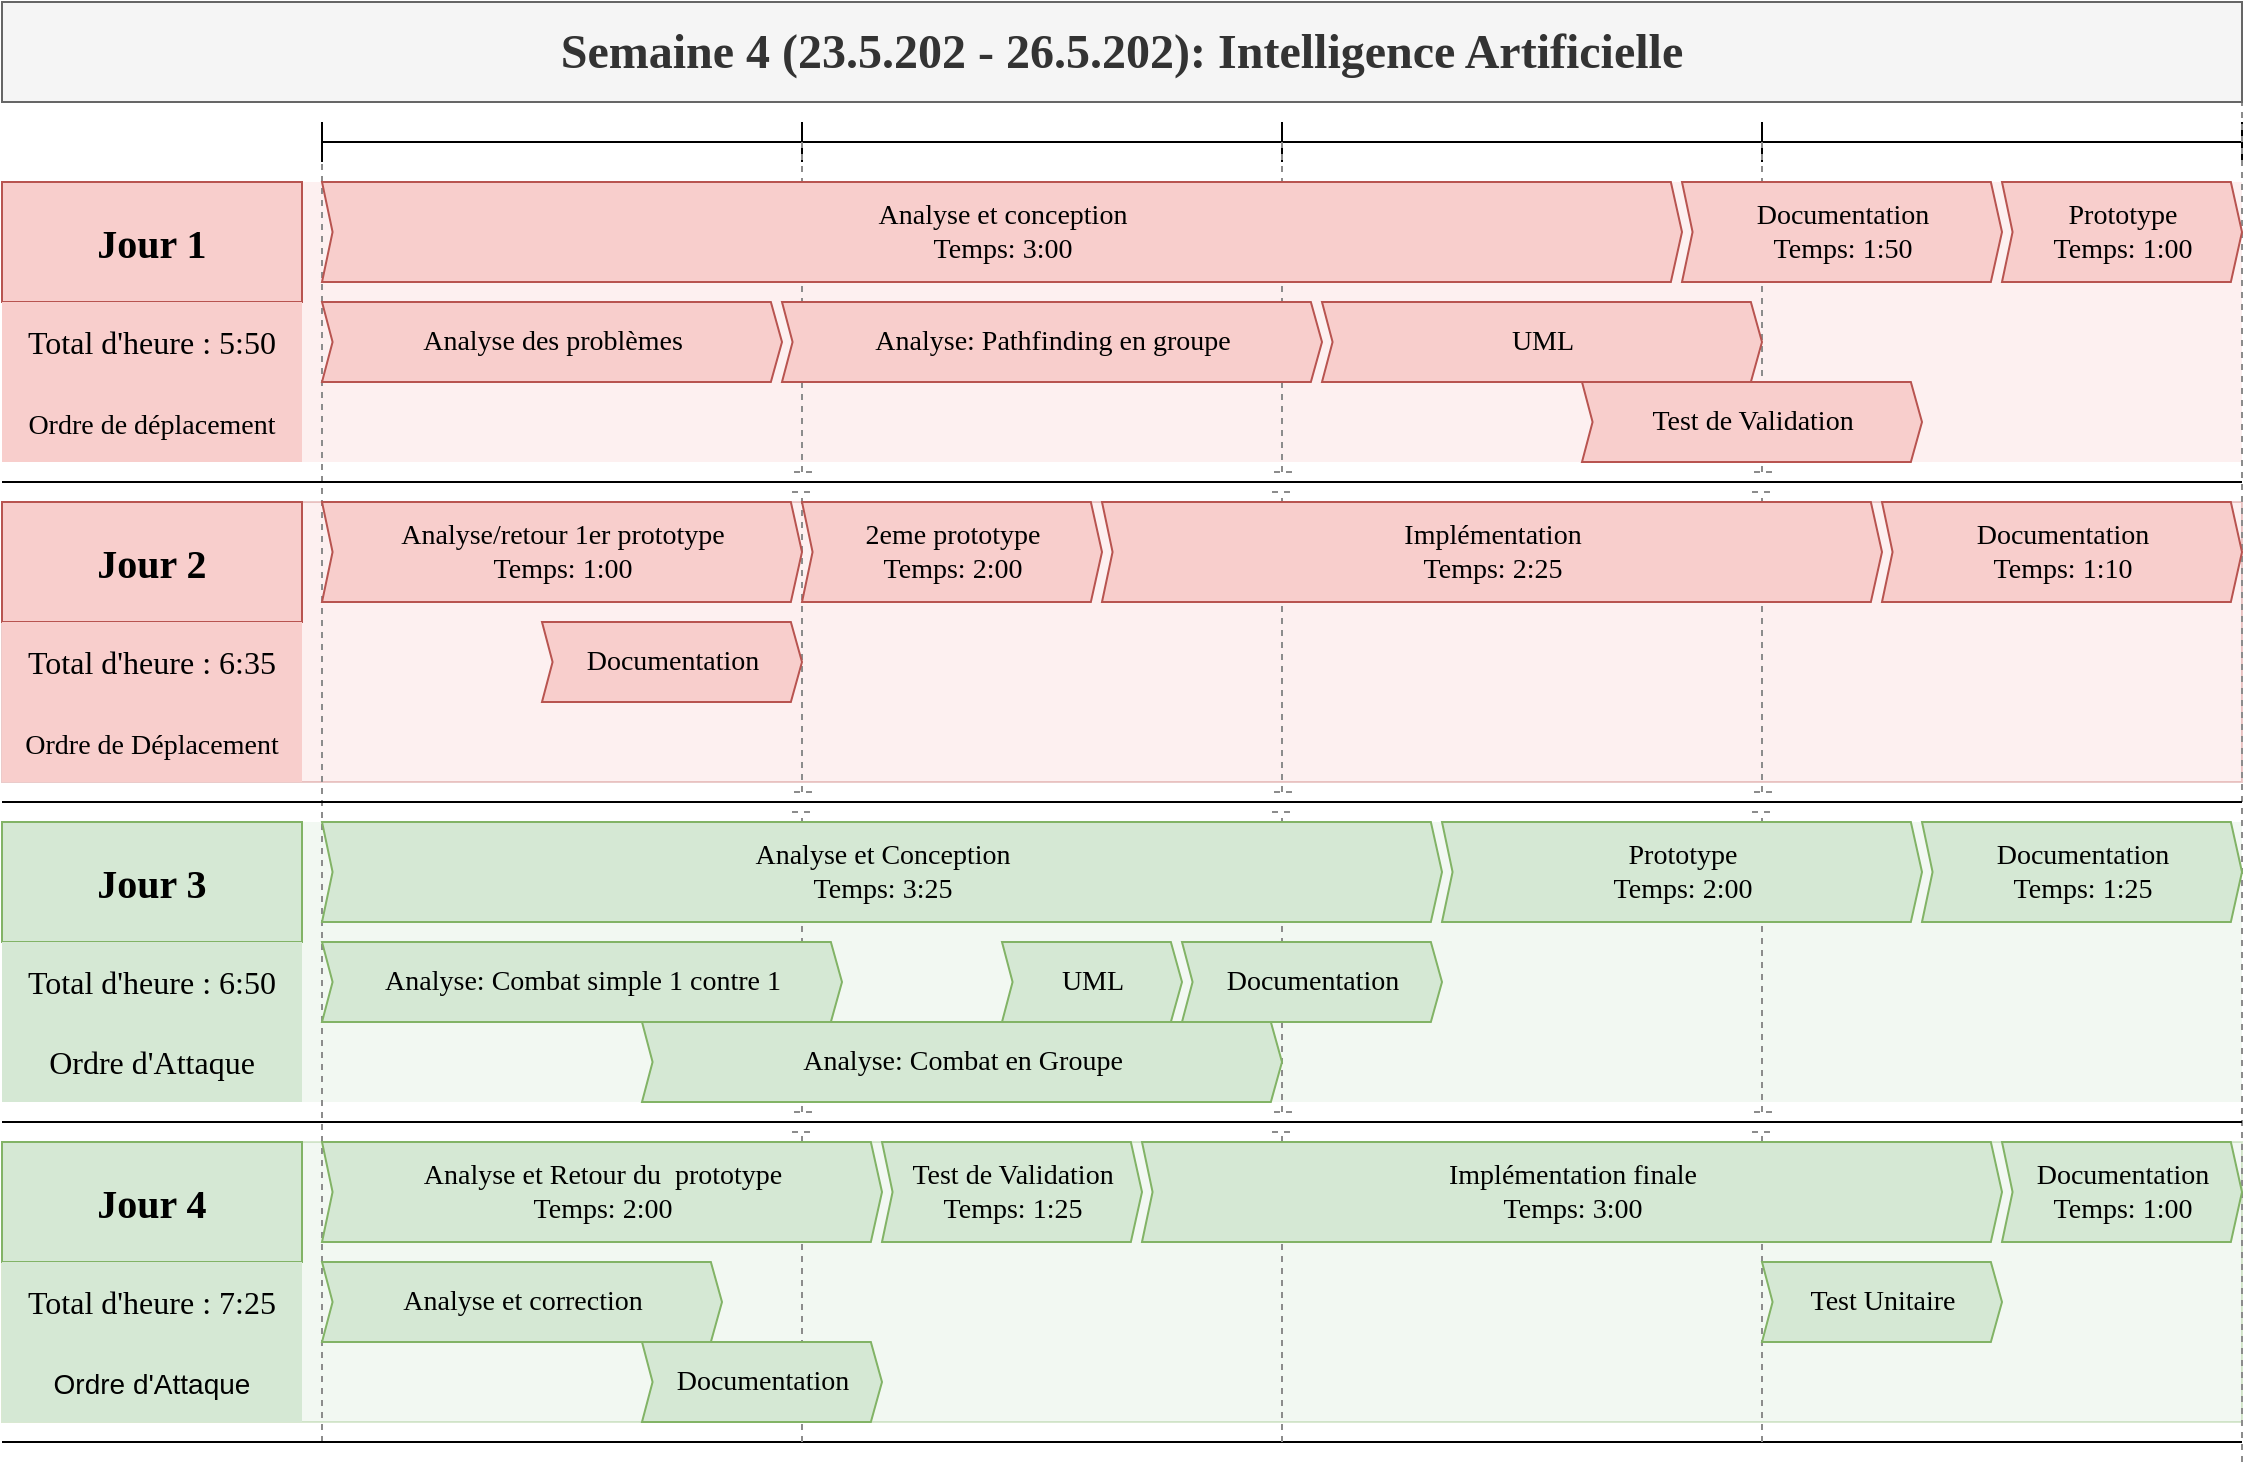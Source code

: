 <mxfile>
    <diagram id="AmbIO0eNBSl3mJiWK7nr" name="Page-1">
        <mxGraphModel dx="1374" dy="753" grid="0" gridSize="10" guides="1" tooltips="1" connect="1" arrows="1" fold="1" page="1" pageScale="1" pageWidth="1169" pageHeight="827" math="0" shadow="0">
            <root>
                <mxCell id="0"/>
                <mxCell id="131" value="BackGroundLayer" style="" parent="0"/>
                <mxCell id="132" value="" style="rounded=0;whiteSpace=wrap;html=1;fontFamily=Times New Roman;fontSize=16;gradientDirection=east;fillColor=#d5e8d4;strokeColor=#82b366;opacity=30;" parent="131" vertex="1">
                    <mxGeometry x="40" y="650" width="1120" height="140" as="geometry"/>
                </mxCell>
                <mxCell id="133" value="" style="rounded=0;whiteSpace=wrap;html=1;fontFamily=Times New Roman;fontSize=16;gradientDirection=east;fillColor=#d5e8d4;strokeColor=none;opacity=30;" parent="131" vertex="1">
                    <mxGeometry x="40" y="490" width="1120" height="140" as="geometry"/>
                </mxCell>
                <mxCell id="134" value="" style="rounded=0;whiteSpace=wrap;html=1;fontFamily=Times New Roman;fontSize=16;gradientDirection=east;fillColor=#f8cecc;strokeColor=#b85450;opacity=30;" parent="131" vertex="1">
                    <mxGeometry x="40" y="330" width="1120" height="140" as="geometry"/>
                </mxCell>
                <mxCell id="135" value="" style="rounded=0;whiteSpace=wrap;html=1;fontFamily=Times New Roman;fontSize=16;gradientDirection=east;fillColor=#f8cecc;strokeColor=none;opacity=30;" parent="131" vertex="1">
                    <mxGeometry x="40" y="170" width="1120" height="140" as="geometry"/>
                </mxCell>
                <mxCell id="1" style="" parent="0"/>
                <mxCell id="24" value="" style="shape=crossbar;whiteSpace=wrap;html=1;rounded=1;" parent="1" vertex="1">
                    <mxGeometry x="920" y="140" width="240" height="20" as="geometry"/>
                </mxCell>
                <mxCell id="33" value="" style="endArrow=none;dashed=1;html=1;rounded=0;sourcePerimeterSpacing=0;jumpStyle=line;jumpSize=10;entryX=0;entryY=0.5;entryDx=0;entryDy=0;entryPerimeter=0;strokeWidth=1;strokeColor=#8C8C8C;startSize=6;endSize=6;" parent="1" target="56" edge="1">
                    <mxGeometry width="50" height="50" relative="1" as="geometry">
                        <mxPoint x="200" y="800" as="sourcePoint"/>
                        <mxPoint x="199" y="110" as="targetPoint"/>
                    </mxGeometry>
                </mxCell>
                <mxCell id="36" value="" style="endArrow=none;dashed=1;html=1;rounded=0;sourcePerimeterSpacing=0;jumpStyle=line;jumpSize=10;strokeWidth=1;strokeColor=#8C8C8C;startSize=6;endSize=6;" parent="1" edge="1">
                    <mxGeometry width="50" height="50" relative="1" as="geometry">
                        <mxPoint x="1160" y="810" as="sourcePoint"/>
                        <mxPoint x="1160" y="100" as="targetPoint"/>
                    </mxGeometry>
                </mxCell>
                <mxCell id="42" value="" style="endArrow=none;html=1;" parent="1" edge="1">
                    <mxGeometry width="50" height="50" relative="1" as="geometry">
                        <mxPoint x="40" y="320" as="sourcePoint"/>
                        <mxPoint x="1160" y="320" as="targetPoint"/>
                    </mxGeometry>
                </mxCell>
                <mxCell id="43" value="" style="endArrow=none;html=1;" parent="1" edge="1">
                    <mxGeometry width="50" height="50" relative="1" as="geometry">
                        <mxPoint x="40" y="480" as="sourcePoint"/>
                        <mxPoint x="1160" y="480" as="targetPoint"/>
                    </mxGeometry>
                </mxCell>
                <mxCell id="44" value="" style="endArrow=none;html=1;" parent="1" edge="1">
                    <mxGeometry width="50" height="50" relative="1" as="geometry">
                        <mxPoint x="40" y="640" as="sourcePoint"/>
                        <mxPoint x="1160" y="640" as="targetPoint"/>
                    </mxGeometry>
                </mxCell>
                <mxCell id="50" value="" style="shape=crossbar;whiteSpace=wrap;html=1;rounded=1;" parent="1" vertex="1">
                    <mxGeometry x="680" y="140" width="240" height="20" as="geometry"/>
                </mxCell>
                <mxCell id="55" value="" style="shape=crossbar;whiteSpace=wrap;html=1;rounded=1;" parent="1" vertex="1">
                    <mxGeometry x="440" y="140" width="240" height="20" as="geometry"/>
                </mxCell>
                <mxCell id="56" value="" style="shape=crossbar;whiteSpace=wrap;html=1;rounded=1;" parent="1" vertex="1">
                    <mxGeometry x="200" y="140" width="240" height="20" as="geometry"/>
                </mxCell>
                <mxCell id="103" value="" style="endArrow=none;html=1;" parent="1" edge="1">
                    <mxGeometry width="50" height="50" relative="1" as="geometry">
                        <mxPoint x="40" y="800" as="sourcePoint"/>
                        <mxPoint x="1160" y="800" as="targetPoint"/>
                    </mxGeometry>
                </mxCell>
                <mxCell id="122" value="" style="endArrow=none;dashed=1;html=1;rounded=0;sourcePerimeterSpacing=0;jumpStyle=line;jumpSize=10;entryX=1;entryY=0.5;entryDx=0;entryDy=0;entryPerimeter=0;strokeWidth=1;strokeColor=#8C8C8C;startSize=6;endSize=6;" parent="1" target="56" edge="1">
                    <mxGeometry width="50" height="50" relative="1" as="geometry">
                        <mxPoint x="440" y="800" as="sourcePoint"/>
                        <mxPoint x="440" y="110" as="targetPoint"/>
                    </mxGeometry>
                </mxCell>
                <mxCell id="125" value="" style="endArrow=none;dashed=1;html=1;rounded=0;sourcePerimeterSpacing=0;jumpStyle=line;jumpSize=10;strokeWidth=1;strokeColor=#8C8C8C;startSize=6;endSize=6;entryX=1;entryY=0.5;entryDx=0;entryDy=0;entryPerimeter=0;" parent="1" target="55" edge="1">
                    <mxGeometry width="50" height="50" relative="1" as="geometry">
                        <mxPoint x="680" y="800" as="sourcePoint"/>
                        <mxPoint x="690" y="170" as="targetPoint"/>
                    </mxGeometry>
                </mxCell>
                <mxCell id="126" value="Jour 3" style="rounded=0;whiteSpace=wrap;html=1;fillColor=#d5e8d4;strokeColor=#82b366;fontSize=20;fontStyle=1;fontFamily=Times New Roman;" parent="1" vertex="1">
                    <mxGeometry x="40" y="490" width="150" height="60" as="geometry"/>
                </mxCell>
                <mxCell id="153" value="" style="endArrow=none;dashed=1;html=1;rounded=0;sourcePerimeterSpacing=0;jumpStyle=line;jumpSize=10;strokeWidth=1;strokeColor=#8C8C8C;startSize=6;endSize=6;entryX=1;entryY=0.5;entryDx=0;entryDy=0;entryPerimeter=0;" parent="1" target="50" edge="1">
                    <mxGeometry width="50" height="50" relative="1" as="geometry">
                        <mxPoint x="920" y="800" as="sourcePoint"/>
                        <mxPoint x="690" y="170" as="targetPoint"/>
                    </mxGeometry>
                </mxCell>
                <mxCell id="17" value="Objects" style="" parent="0"/>
                <mxCell id="86" value="Analyse et Conception&lt;br&gt;Temps: 3:25" style="html=1;shape=mxgraph.infographic.ribbonSimple;notch1=5.29;notch2=5.57;align=center;verticalAlign=middle;fontSize=14;fontStyle=0;fillColor=#d5e8d4;strokeColor=#82b366;fontFamily=Times New Roman;" parent="17" vertex="1">
                    <mxGeometry x="200" y="490" width="560" height="50" as="geometry"/>
                </mxCell>
                <mxCell id="87" value="Total d'heure : 6:50" style="rounded=0;whiteSpace=wrap;html=1;fillColor=#d5e8d4;strokeColor=none;fontSize=16;fontFamily=Times New Roman;" parent="17" vertex="1">
                    <mxGeometry x="40" y="550" width="150" height="40" as="geometry"/>
                </mxCell>
                <mxCell id="88" value="Analyse: Combat simple 1 contre 1" style="html=1;shape=mxgraph.infographic.ribbonSimple;notch1=5.29;notch2=5.57;align=center;verticalAlign=middle;fontSize=14;fontStyle=0;fillColor=#d5e8d4;strokeColor=#82b366;fontFamily=Times New Roman;" parent="17" vertex="1">
                    <mxGeometry x="200" y="550" width="260" height="40" as="geometry"/>
                </mxCell>
                <mxCell id="90" value="UML" style="html=1;shape=mxgraph.infographic.ribbonSimple;notch1=5.29;notch2=5.57;align=center;verticalAlign=middle;fontSize=14;fontStyle=0;fillColor=#d5e8d4;strokeColor=#82b366;fontFamily=Times New Roman;" parent="17" vertex="1">
                    <mxGeometry x="540" y="550" width="90" height="40" as="geometry"/>
                </mxCell>
                <mxCell id="92" value="Implémentation&lt;br&gt;Temps: 2:25" style="html=1;shape=mxgraph.infographic.ribbonSimple;notch1=5.29;notch2=5.57;align=center;verticalAlign=middle;fontSize=14;fontStyle=0;fillColor=#f8cecc;strokeColor=#b85450;fontFamily=Times New Roman;" parent="17" vertex="1">
                    <mxGeometry x="590" y="330" width="390" height="50" as="geometry"/>
                </mxCell>
                <mxCell id="94" value="Documentation&lt;br&gt;Temps: 1:10" style="html=1;shape=mxgraph.infographic.ribbonSimple;notch1=5.29;notch2=5.57;align=center;verticalAlign=middle;fontSize=14;fontStyle=0;fillColor=#f8cecc;strokeColor=#b85450;gradientDirection=east;fontFamily=Times New Roman;" parent="17" vertex="1">
                    <mxGeometry x="980" y="330" width="180" height="50" as="geometry"/>
                </mxCell>
                <mxCell id="95" value="Analyse/retour 1er prototype&lt;br&gt;Temps: 1:00" style="html=1;shape=mxgraph.infographic.ribbonSimple;notch1=5.29;notch2=5.57;align=center;verticalAlign=middle;fontSize=14;fontStyle=0;fillColor=#f8cecc;strokeColor=#b85450;fontFamily=Times New Roman;" parent="17" vertex="1">
                    <mxGeometry x="200" y="330" width="240" height="50" as="geometry"/>
                </mxCell>
                <mxCell id="101" value="Documentation&lt;br&gt;Temps: 1:25" style="html=1;shape=mxgraph.infographic.ribbonSimple;notch1=5.29;notch2=5.57;align=center;verticalAlign=middle;fontSize=14;fontStyle=0;fillColor=#d5e8d4;strokeColor=#82b366;fontFamily=Times New Roman;" parent="17" vertex="1">
                    <mxGeometry x="1000" y="490" width="160" height="50" as="geometry"/>
                </mxCell>
                <mxCell id="106" value="Analyse et Retour du&amp;nbsp; prototype&lt;br&gt;Temps: 2:00" style="html=1;shape=mxgraph.infographic.ribbonSimple;notch1=5.29;notch2=5.57;align=center;verticalAlign=middle;fontSize=14;fontStyle=0;fillColor=#d5e8d4;strokeColor=#82b366;fontFamily=Times New Roman;" parent="17" vertex="1">
                    <mxGeometry x="200" y="650" width="280" height="50" as="geometry"/>
                </mxCell>
                <mxCell id="110" value="Documentation" style="html=1;shape=mxgraph.infographic.ribbonSimple;notch1=5.29;notch2=5.57;align=center;verticalAlign=middle;fontSize=14;fontStyle=0;fillColor=#f8cecc;strokeColor=#b85450;fontFamily=Times New Roman;" parent="17" vertex="1">
                    <mxGeometry x="310" y="390" width="130" height="40" as="geometry"/>
                </mxCell>
                <mxCell id="113" value="Implémentation finale&lt;br&gt;Temps: 3:00" style="html=1;shape=mxgraph.infographic.ribbonSimple;notch1=5.29;notch2=5.57;align=center;verticalAlign=middle;fontSize=14;fontStyle=0;fillColor=#d5e8d4;strokeColor=#82b366;fontFamily=Times New Roman;" parent="17" vertex="1">
                    <mxGeometry x="610" y="650" width="430" height="50" as="geometry"/>
                </mxCell>
                <mxCell id="115" value="Documentation&lt;br&gt;Temps: 1:00" style="html=1;shape=mxgraph.infographic.ribbonSimple;notch1=5.29;notch2=5.57;align=center;verticalAlign=middle;fontSize=14;fontStyle=0;fillColor=#d5e8d4;strokeColor=#82b366;fontFamily=Times New Roman;" parent="17" vertex="1">
                    <mxGeometry x="1040" y="650" width="120" height="50" as="geometry"/>
                </mxCell>
                <mxCell id="118" value="Analyse et conception&lt;br&gt;Temps: 3:00" style="html=1;shape=mxgraph.infographic.ribbonSimple;notch1=5.29;notch2=5.57;align=center;verticalAlign=middle;fontSize=14;fontStyle=0;fillColor=#f8cecc;strokeColor=#b85450;fontFamily=Times New Roman;" parent="17" vertex="1">
                    <mxGeometry x="200" y="170" width="680" height="50" as="geometry"/>
                </mxCell>
                <mxCell id="120" value="Analyse: Pathfinding en groupe" style="html=1;shape=mxgraph.infographic.ribbonSimple;notch1=5.29;notch2=5.57;align=center;verticalAlign=middle;fontSize=14;fontStyle=0;fillColor=#f8cecc;strokeColor=#b85450;fontFamily=Times New Roman;" parent="17" vertex="1">
                    <mxGeometry x="430" y="230" width="270" height="40" as="geometry"/>
                </mxCell>
                <mxCell id="123" value="Semaine 4 (23.5.202 - 26.5.202): Intelligence Artificielle" style="rounded=0;whiteSpace=wrap;html=1;fillColor=#f5f5f5;strokeColor=#666666;fontSize=24;fontStyle=1;fontColor=#333333;fontFamily=Times New Roman;" parent="17" vertex="1">
                    <mxGeometry x="40" y="80" width="1120" height="50" as="geometry"/>
                </mxCell>
                <mxCell id="128" value="Jour 4" style="rounded=0;whiteSpace=wrap;html=1;fillColor=#d5e8d4;strokeColor=#82b366;fontSize=20;fontStyle=1;fontFamily=Times New Roman;" parent="17" vertex="1">
                    <mxGeometry x="40" y="650" width="150" height="60" as="geometry"/>
                </mxCell>
                <mxCell id="129" value="&lt;span style=&quot;font-family: &amp;#34;helvetica&amp;#34; ; font-size: 14px&quot;&gt;Ordre d'Attaque&lt;/span&gt;" style="rounded=0;whiteSpace=wrap;html=1;fillColor=#d5e8d4;strokeColor=none;fontSize=16;fontFamily=Times New Roman;" parent="17" vertex="1">
                    <mxGeometry x="40" y="750" width="150" height="40" as="geometry"/>
                </mxCell>
                <mxCell id="130" value="Total d'heure : 7:25" style="rounded=0;whiteSpace=wrap;html=1;fillColor=#d5e8d4;strokeColor=none;fontSize=16;fontFamily=Times New Roman;" parent="17" vertex="1">
                    <mxGeometry x="40" y="710" width="150" height="40" as="geometry"/>
                </mxCell>
                <mxCell id="136" value="Jour 2" style="rounded=0;whiteSpace=wrap;html=1;fillColor=#f8cecc;strokeColor=#b85450;fontSize=20;fontStyle=1;fontFamily=Times New Roman;" parent="17" vertex="1">
                    <mxGeometry x="40" y="330" width="150" height="60" as="geometry"/>
                </mxCell>
                <mxCell id="137" value="&lt;span style=&quot;font-size: 14px&quot;&gt;Ordre de Déplacement&lt;/span&gt;" style="rounded=0;whiteSpace=wrap;html=1;fillColor=#f8cecc;strokeColor=none;fontSize=16;fontFamily=Times New Roman;" parent="17" vertex="1">
                    <mxGeometry x="40" y="430" width="150" height="40" as="geometry"/>
                </mxCell>
                <mxCell id="138" value="Total d'heure : 6:35" style="rounded=0;whiteSpace=wrap;html=1;fillColor=#f8cecc;strokeColor=none;fontSize=16;fontFamily=Times New Roman;" parent="17" vertex="1">
                    <mxGeometry x="40" y="390" width="150" height="40" as="geometry"/>
                </mxCell>
                <mxCell id="139" value="Jour 1" style="rounded=0;whiteSpace=wrap;html=1;fillColor=#f8cecc;strokeColor=#b85450;fontSize=20;fontStyle=1;fontFamily=Times New Roman;" parent="17" vertex="1">
                    <mxGeometry x="40" y="170" width="150" height="60" as="geometry"/>
                </mxCell>
                <mxCell id="140" value="&lt;span style=&quot;font-size: 14px&quot;&gt;Ordre de déplacement&lt;/span&gt;" style="rounded=0;whiteSpace=wrap;html=1;fillColor=#f8cecc;strokeColor=none;fontSize=16;fontFamily=Times New Roman;" parent="17" vertex="1">
                    <mxGeometry x="40" y="270" width="150" height="40" as="geometry"/>
                </mxCell>
                <mxCell id="141" value="Total d'heure : 5:50" style="rounded=0;whiteSpace=wrap;html=1;fillColor=#f8cecc;strokeColor=none;fontSize=16;fontFamily=Times New Roman;" parent="17" vertex="1">
                    <mxGeometry x="40" y="230" width="150" height="40" as="geometry"/>
                </mxCell>
                <mxCell id="142" value="Documentation&lt;br&gt;Temps: 1:50" style="html=1;shape=mxgraph.infographic.ribbonSimple;notch1=5.29;notch2=5.57;align=center;verticalAlign=middle;fontSize=14;fontStyle=0;fillColor=#f8cecc;strokeColor=#b85450;fontFamily=Times New Roman;" parent="17" vertex="1">
                    <mxGeometry x="880" y="170" width="160" height="50" as="geometry"/>
                </mxCell>
                <mxCell id="143" value="Ordre d'Attaque" style="rounded=0;whiteSpace=wrap;html=1;fillColor=#d5e8d4;strokeColor=none;fontSize=16;fontFamily=Times New Roman;" parent="17" vertex="1">
                    <mxGeometry x="40" y="590" width="150" height="40" as="geometry"/>
                </mxCell>
                <mxCell id="145" value="UML" style="html=1;shape=mxgraph.infographic.ribbonSimple;notch1=5.29;notch2=5.57;align=center;verticalAlign=middle;fontSize=14;fontStyle=0;fillColor=#f8cecc;strokeColor=#b85450;fontFamily=Times New Roman;" parent="17" vertex="1">
                    <mxGeometry x="700" y="230" width="220" height="40" as="geometry"/>
                </mxCell>
                <mxCell id="149" value="Test Unitaire" style="html=1;shape=mxgraph.infographic.ribbonSimple;notch1=5.29;notch2=5.57;align=center;verticalAlign=middle;fontSize=14;fontStyle=0;fillColor=#d5e8d4;strokeColor=#82b366;fontFamily=Times New Roman;" parent="17" vertex="1">
                    <mxGeometry x="920" y="710" width="120" height="40" as="geometry"/>
                </mxCell>
                <mxCell id="150" value="Analyse et correction" style="html=1;shape=mxgraph.infographic.ribbonSimple;notch1=5.29;notch2=5.57;align=center;verticalAlign=middle;fontSize=14;fontStyle=0;fillColor=#d5e8d4;strokeColor=#82b366;fontFamily=Times New Roman;" parent="17" vertex="1">
                    <mxGeometry x="200" y="710" width="200" height="40" as="geometry"/>
                </mxCell>
                <mxCell id="151" value="Documentation" style="html=1;shape=mxgraph.infographic.ribbonSimple;notch1=5.29;notch2=5.57;align=center;verticalAlign=middle;fontSize=14;fontStyle=0;fillColor=#d5e8d4;strokeColor=#82b366;fontFamily=Times New Roman;" parent="17" vertex="1">
                    <mxGeometry x="360" y="750" width="120" height="40" as="geometry"/>
                </mxCell>
                <mxCell id="154" value="Analyse des problèmes" style="html=1;shape=mxgraph.infographic.ribbonSimple;notch1=5.29;notch2=5.57;align=center;verticalAlign=middle;fontSize=14;fontStyle=0;fillColor=#f8cecc;strokeColor=#b85450;fontFamily=Times New Roman;" parent="17" vertex="1">
                    <mxGeometry x="200" y="230" width="230" height="40" as="geometry"/>
                </mxCell>
                <mxCell id="155" value="Prototype&lt;br&gt;Temps: 1:00" style="html=1;shape=mxgraph.infographic.ribbonSimple;notch1=5.29;notch2=5.57;align=center;verticalAlign=middle;fontSize=14;fontStyle=0;fillColor=#f8cecc;strokeColor=#b85450;fontFamily=Times New Roman;" parent="17" vertex="1">
                    <mxGeometry x="1040" y="170" width="120" height="50" as="geometry"/>
                </mxCell>
                <mxCell id="157" value="2eme prototype&lt;br&gt;Temps: 2:00" style="html=1;shape=mxgraph.infographic.ribbonSimple;notch1=5.29;notch2=5.57;align=center;verticalAlign=middle;fontSize=14;fontStyle=0;fillColor=#f8cecc;strokeColor=#b85450;fontFamily=Times New Roman;" parent="17" vertex="1">
                    <mxGeometry x="440" y="330" width="150" height="50" as="geometry"/>
                </mxCell>
                <mxCell id="158" value="Analyse: Combat en Groupe" style="html=1;shape=mxgraph.infographic.ribbonSimple;notch1=5.29;notch2=5.57;align=center;verticalAlign=middle;fontSize=14;fontStyle=0;fillColor=#d5e8d4;strokeColor=#82b366;fontFamily=Times New Roman;" parent="17" vertex="1">
                    <mxGeometry x="360" y="590" width="320" height="40" as="geometry"/>
                </mxCell>
                <mxCell id="159" value="Prototype&lt;br&gt;Temps: 2:00" style="html=1;shape=mxgraph.infographic.ribbonSimple;notch1=5.29;notch2=5.57;align=center;verticalAlign=middle;fontSize=14;fontStyle=0;fillColor=#d5e8d4;strokeColor=#82b366;fontFamily=Times New Roman;" parent="17" vertex="1">
                    <mxGeometry x="760" y="490" width="240" height="50" as="geometry"/>
                </mxCell>
                <mxCell id="160" value="Documentation" style="html=1;shape=mxgraph.infographic.ribbonSimple;notch1=5.29;notch2=5.57;align=center;verticalAlign=middle;fontSize=14;fontStyle=0;fillColor=#d5e8d4;strokeColor=#82b366;fontFamily=Times New Roman;" parent="17" vertex="1">
                    <mxGeometry x="630" y="550" width="130" height="40" as="geometry"/>
                </mxCell>
                <mxCell id="161" value="Test de Validation" style="html=1;shape=mxgraph.infographic.ribbonSimple;notch1=5.29;notch2=5.57;align=center;verticalAlign=middle;fontSize=14;fontStyle=0;fillColor=#f8cecc;strokeColor=#b85450;fontFamily=Times New Roman;" parent="17" vertex="1">
                    <mxGeometry x="830" y="270" width="170" height="40" as="geometry"/>
                </mxCell>
                <mxCell id="163" value="Test de Validation&lt;br&gt;Temps: 1:25" style="html=1;shape=mxgraph.infographic.ribbonSimple;notch1=5.29;notch2=5.57;align=center;verticalAlign=middle;fontSize=14;fontStyle=0;fillColor=#d5e8d4;strokeColor=#82b366;fontFamily=Times New Roman;" parent="17" vertex="1">
                    <mxGeometry x="480" y="650" width="130" height="50" as="geometry"/>
                </mxCell>
            </root>
        </mxGraphModel>
    </diagram>
</mxfile>